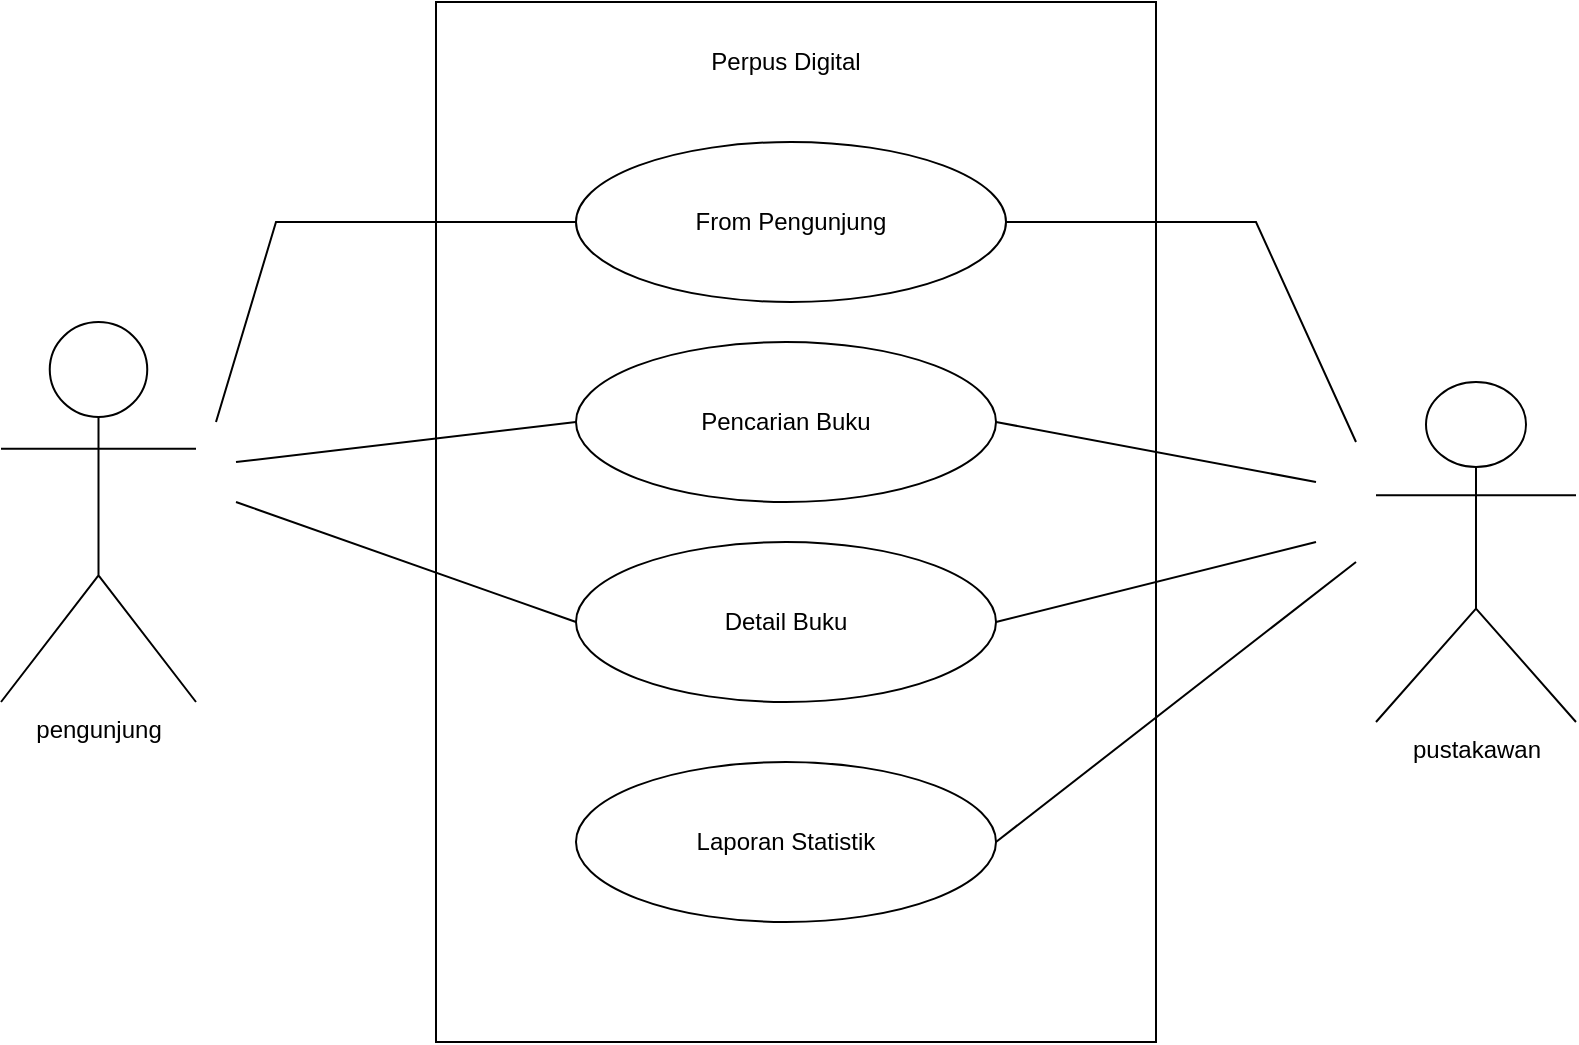 <mxfile version="23.0.2" type="github">
  <diagram name="Page-1" id="U_dGnXK5YlLGDnaCPLDe">
    <mxGraphModel dx="1259" dy="702" grid="1" gridSize="10" guides="1" tooltips="1" connect="1" arrows="1" fold="1" page="1" pageScale="1" pageWidth="850" pageHeight="1100" math="0" shadow="0">
      <root>
        <mxCell id="0" />
        <mxCell id="1" parent="0" />
        <mxCell id="0EDS58E267a_cJ37zzgH-7" value="" style="rounded=0;whiteSpace=wrap;html=1;" vertex="1" parent="1">
          <mxGeometry x="250" y="190" width="360" height="520" as="geometry" />
        </mxCell>
        <mxCell id="0EDS58E267a_cJ37zzgH-8" value="From Pengunjung" style="ellipse;whiteSpace=wrap;html=1;" vertex="1" parent="1">
          <mxGeometry x="320" y="260" width="215" height="80" as="geometry" />
        </mxCell>
        <mxCell id="0EDS58E267a_cJ37zzgH-9" value="Pencarian Buku" style="ellipse;whiteSpace=wrap;html=1;" vertex="1" parent="1">
          <mxGeometry x="320" y="360" width="210" height="80" as="geometry" />
        </mxCell>
        <mxCell id="0EDS58E267a_cJ37zzgH-10" value="Detail Buku" style="ellipse;whiteSpace=wrap;html=1;" vertex="1" parent="1">
          <mxGeometry x="320" y="460" width="210" height="80" as="geometry" />
        </mxCell>
        <mxCell id="0EDS58E267a_cJ37zzgH-12" value="Laporan Statistik" style="ellipse;whiteSpace=wrap;html=1;" vertex="1" parent="1">
          <mxGeometry x="320" y="570" width="210" height="80" as="geometry" />
        </mxCell>
        <mxCell id="0EDS58E267a_cJ37zzgH-14" value="pustakawan" style="shape=umlActor;verticalLabelPosition=bottom;verticalAlign=top;html=1;outlineConnect=0;" vertex="1" parent="1">
          <mxGeometry x="720" y="380" width="100" height="170" as="geometry" />
        </mxCell>
        <mxCell id="0EDS58E267a_cJ37zzgH-15" value="pengunjung" style="shape=umlActor;verticalLabelPosition=bottom;verticalAlign=top;html=1;outlineConnect=0;" vertex="1" parent="1">
          <mxGeometry x="32.5" y="350" width="97.5" height="190" as="geometry" />
        </mxCell>
        <mxCell id="0EDS58E267a_cJ37zzgH-16" value="Perpus Digital" style="text;html=1;strokeColor=none;fillColor=none;align=center;verticalAlign=middle;whiteSpace=wrap;rounded=0;" vertex="1" parent="1">
          <mxGeometry x="380" y="210" width="90" height="20" as="geometry" />
        </mxCell>
        <mxCell id="0EDS58E267a_cJ37zzgH-28" value="" style="endArrow=none;html=1;rounded=0;entryX=0;entryY=0.5;entryDx=0;entryDy=0;" edge="1" parent="1" target="0EDS58E267a_cJ37zzgH-8">
          <mxGeometry width="50" height="50" relative="1" as="geometry">
            <mxPoint x="140" y="400" as="sourcePoint" />
            <mxPoint x="500" y="430" as="targetPoint" />
            <Array as="points">
              <mxPoint x="170" y="300" />
            </Array>
          </mxGeometry>
        </mxCell>
        <mxCell id="0EDS58E267a_cJ37zzgH-29" value="" style="endArrow=none;html=1;rounded=0;entryX=0;entryY=0.5;entryDx=0;entryDy=0;" edge="1" parent="1" target="0EDS58E267a_cJ37zzgH-9">
          <mxGeometry width="50" height="50" relative="1" as="geometry">
            <mxPoint x="150" y="420" as="sourcePoint" />
            <mxPoint x="500" y="430" as="targetPoint" />
          </mxGeometry>
        </mxCell>
        <mxCell id="0EDS58E267a_cJ37zzgH-30" value="" style="endArrow=none;html=1;rounded=0;entryX=0;entryY=0.5;entryDx=0;entryDy=0;" edge="1" parent="1" target="0EDS58E267a_cJ37zzgH-10">
          <mxGeometry width="50" height="50" relative="1" as="geometry">
            <mxPoint x="150" y="440" as="sourcePoint" />
            <mxPoint x="500" y="430" as="targetPoint" />
          </mxGeometry>
        </mxCell>
        <mxCell id="0EDS58E267a_cJ37zzgH-31" value="" style="endArrow=none;html=1;rounded=0;exitX=1;exitY=0.5;exitDx=0;exitDy=0;" edge="1" parent="1" source="0EDS58E267a_cJ37zzgH-8">
          <mxGeometry width="50" height="50" relative="1" as="geometry">
            <mxPoint x="450" y="480" as="sourcePoint" />
            <mxPoint x="710" y="410" as="targetPoint" />
            <Array as="points">
              <mxPoint x="660" y="300" />
            </Array>
          </mxGeometry>
        </mxCell>
        <mxCell id="0EDS58E267a_cJ37zzgH-32" value="" style="endArrow=none;html=1;rounded=0;entryX=1;entryY=0.5;entryDx=0;entryDy=0;" edge="1" parent="1" target="0EDS58E267a_cJ37zzgH-9">
          <mxGeometry width="50" height="50" relative="1" as="geometry">
            <mxPoint x="690" y="430" as="sourcePoint" />
            <mxPoint x="500" y="430" as="targetPoint" />
          </mxGeometry>
        </mxCell>
        <mxCell id="0EDS58E267a_cJ37zzgH-33" value="" style="endArrow=none;html=1;rounded=0;entryX=1;entryY=0.5;entryDx=0;entryDy=0;" edge="1" parent="1" target="0EDS58E267a_cJ37zzgH-10">
          <mxGeometry width="50" height="50" relative="1" as="geometry">
            <mxPoint x="690" y="460" as="sourcePoint" />
            <mxPoint x="500" y="430" as="targetPoint" />
          </mxGeometry>
        </mxCell>
        <mxCell id="0EDS58E267a_cJ37zzgH-34" value="" style="endArrow=none;html=1;rounded=0;exitX=1;exitY=0.5;exitDx=0;exitDy=0;" edge="1" parent="1" source="0EDS58E267a_cJ37zzgH-12">
          <mxGeometry width="50" height="50" relative="1" as="geometry">
            <mxPoint x="450" y="480" as="sourcePoint" />
            <mxPoint x="710" y="470" as="targetPoint" />
          </mxGeometry>
        </mxCell>
      </root>
    </mxGraphModel>
  </diagram>
</mxfile>
